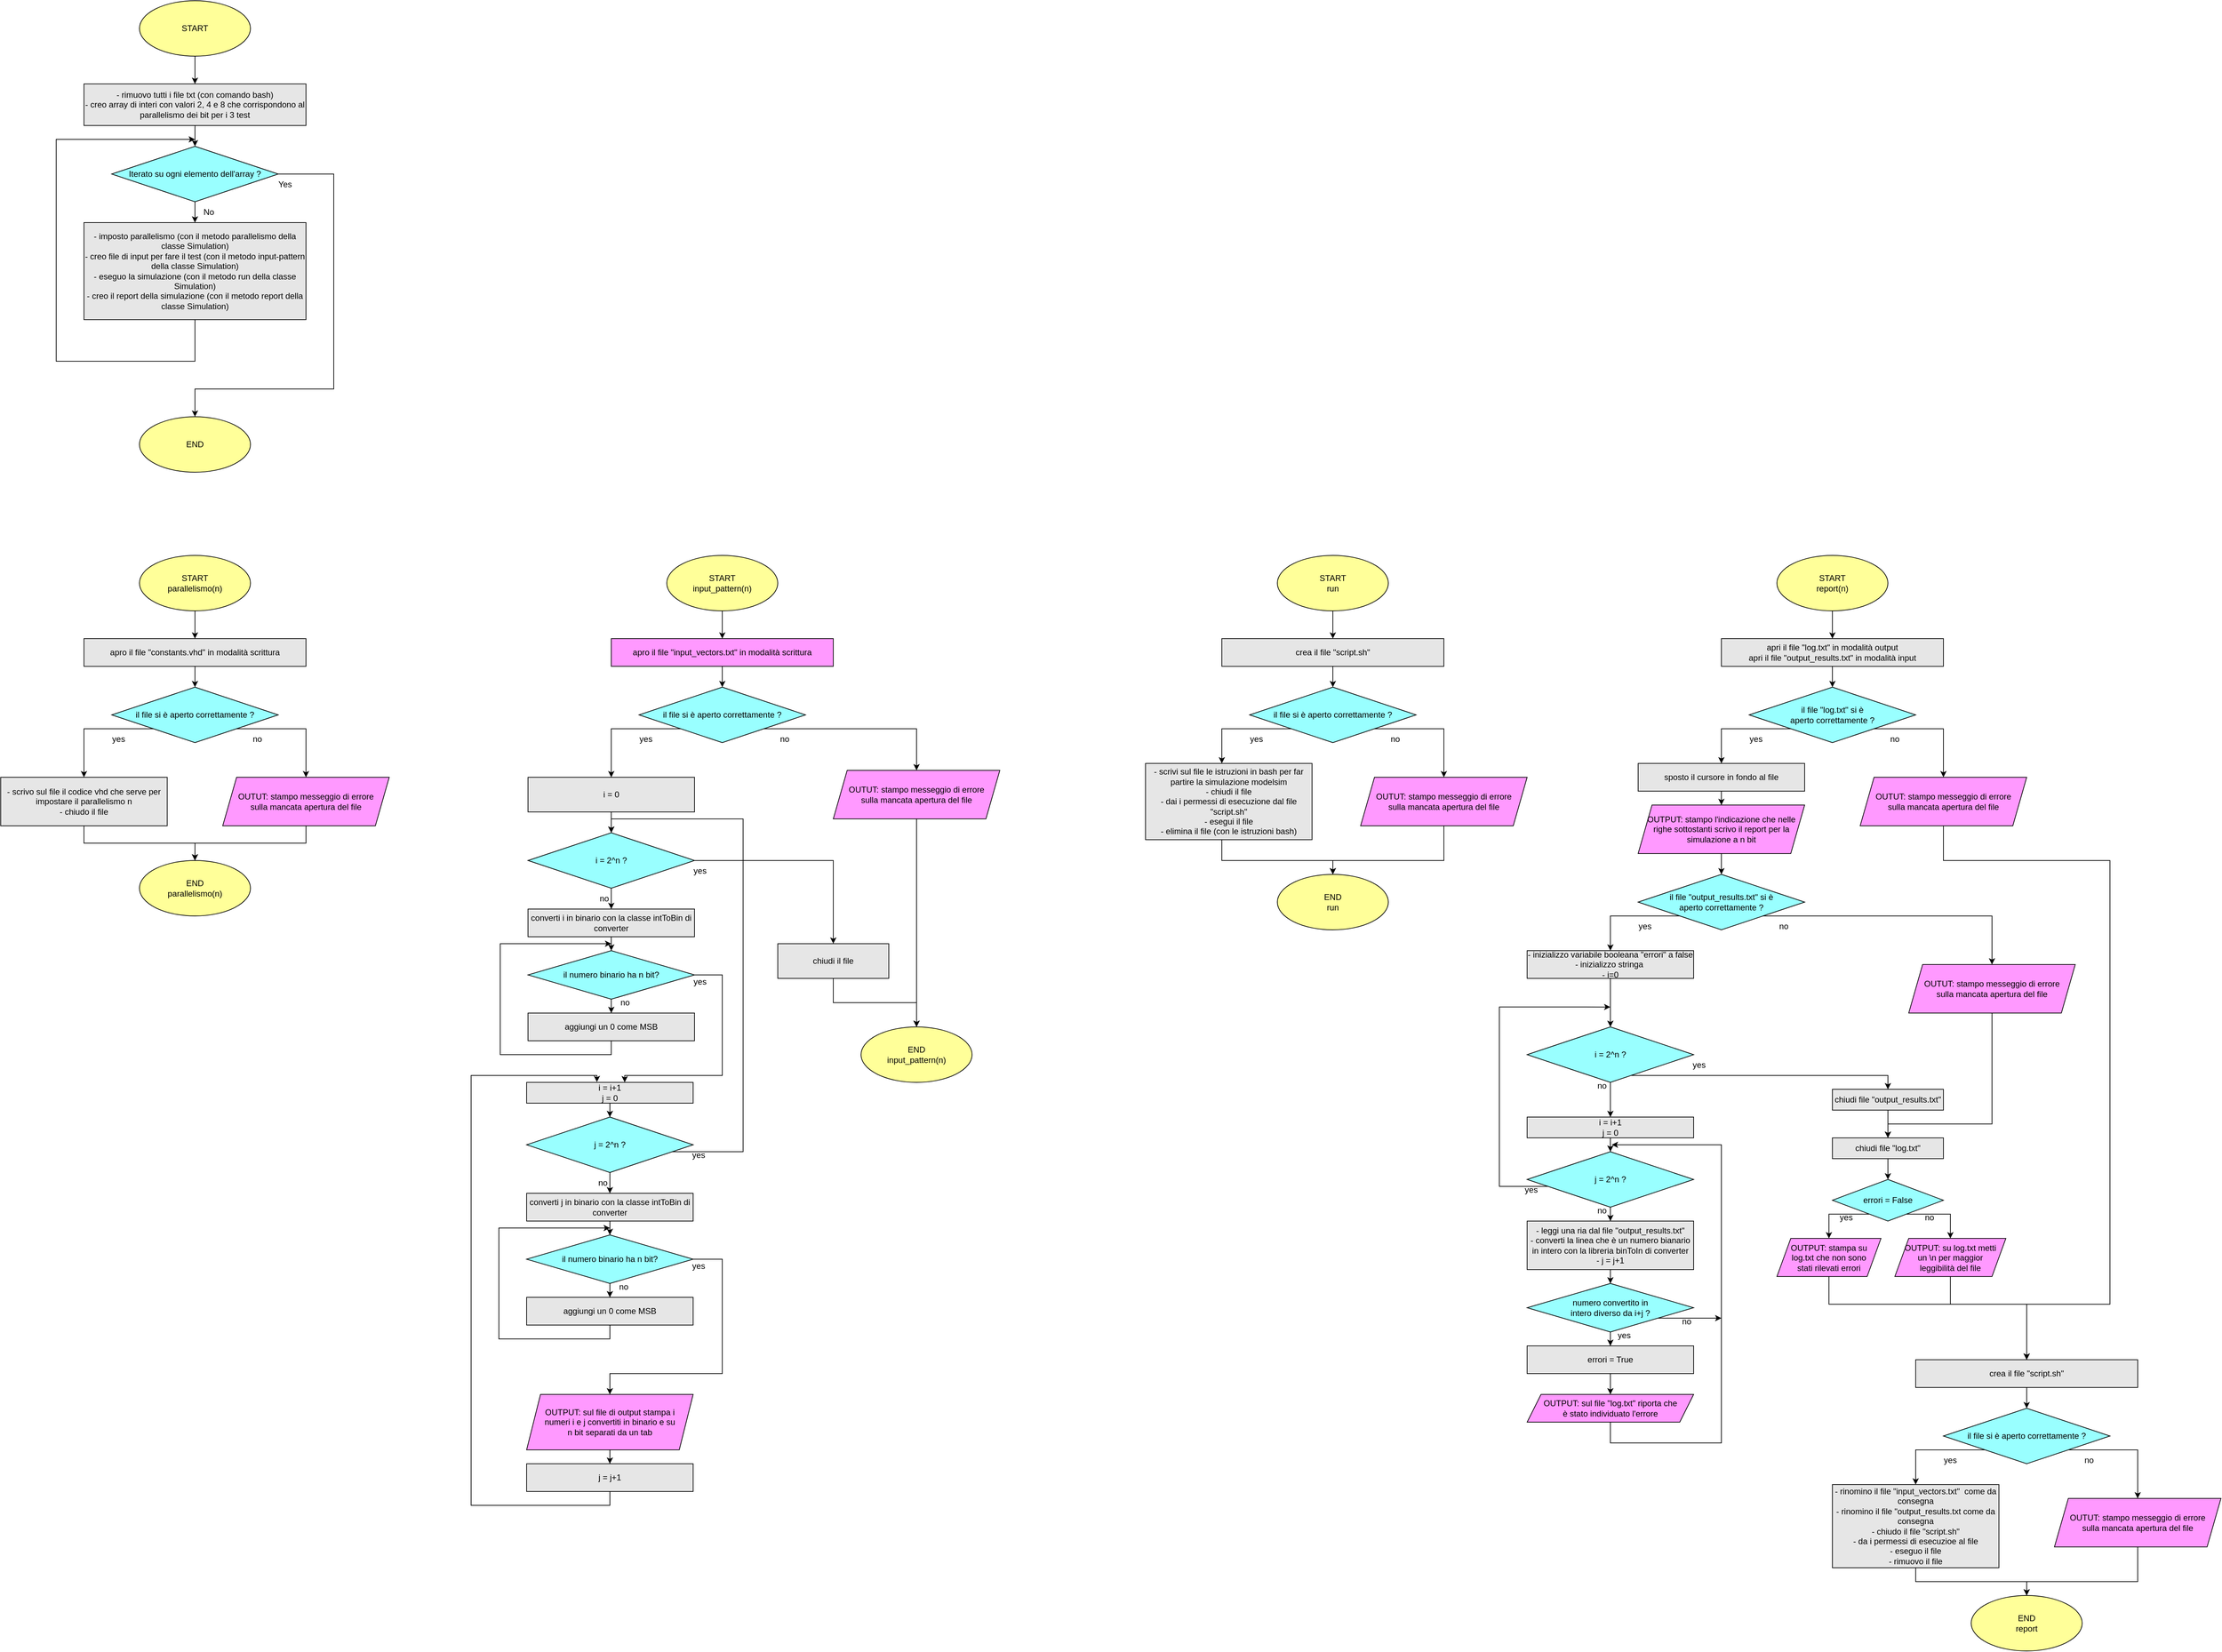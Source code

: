 <mxfile version="22.1.18" type="github">
  <diagram name="Pagina-1" id="Q8ACI8hm2ebZjoKt0JKd">
    <mxGraphModel dx="5844" dy="2396" grid="1" gridSize="10" guides="1" tooltips="1" connect="1" arrows="1" fold="1" page="1" pageScale="1" pageWidth="2336" pageHeight="1654" math="0" shadow="0">
      <root>
        <mxCell id="0" />
        <mxCell id="1" parent="0" />
        <mxCell id="GRTyJ5_T9DL4YXwbDwwR-5" style="edgeStyle=orthogonalEdgeStyle;rounded=0;orthogonalLoop=1;jettySize=auto;html=1;entryX=0.5;entryY=0;entryDx=0;entryDy=0;" edge="1" parent="1" source="GRTyJ5_T9DL4YXwbDwwR-1" target="GRTyJ5_T9DL4YXwbDwwR-2">
          <mxGeometry relative="1" as="geometry" />
        </mxCell>
        <mxCell id="GRTyJ5_T9DL4YXwbDwwR-1" value="START" style="ellipse;whiteSpace=wrap;html=1;fillColor=#FFFF99;" vertex="1" parent="1">
          <mxGeometry x="360" y="40" width="160" height="80" as="geometry" />
        </mxCell>
        <mxCell id="GRTyJ5_T9DL4YXwbDwwR-4" style="edgeStyle=orthogonalEdgeStyle;rounded=0;orthogonalLoop=1;jettySize=auto;html=1;entryX=0.5;entryY=0;entryDx=0;entryDy=0;" edge="1" parent="1" source="GRTyJ5_T9DL4YXwbDwwR-2" target="GRTyJ5_T9DL4YXwbDwwR-3">
          <mxGeometry relative="1" as="geometry" />
        </mxCell>
        <mxCell id="GRTyJ5_T9DL4YXwbDwwR-2" value="- rimuovo tutti i file txt (con comando bash)&lt;br&gt;- creo array di interi con valori 2, 4 e 8 che corrispondono al parallelismo dei bit per i 3 test" style="rounded=0;whiteSpace=wrap;html=1;fillColor=#E6E6E6;" vertex="1" parent="1">
          <mxGeometry x="280" y="160" width="320" height="60" as="geometry" />
        </mxCell>
        <mxCell id="GRTyJ5_T9DL4YXwbDwwR-8" style="edgeStyle=orthogonalEdgeStyle;rounded=0;orthogonalLoop=1;jettySize=auto;html=1;entryX=0.5;entryY=0;entryDx=0;entryDy=0;" edge="1" parent="1" source="GRTyJ5_T9DL4YXwbDwwR-3" target="GRTyJ5_T9DL4YXwbDwwR-6">
          <mxGeometry relative="1" as="geometry" />
        </mxCell>
        <mxCell id="GRTyJ5_T9DL4YXwbDwwR-10" style="edgeStyle=orthogonalEdgeStyle;rounded=0;orthogonalLoop=1;jettySize=auto;html=1;" edge="1" parent="1" source="GRTyJ5_T9DL4YXwbDwwR-3" target="GRTyJ5_T9DL4YXwbDwwR-9">
          <mxGeometry relative="1" as="geometry">
            <Array as="points">
              <mxPoint x="640" y="290" />
              <mxPoint x="640" y="600" />
              <mxPoint x="440" y="600" />
            </Array>
          </mxGeometry>
        </mxCell>
        <mxCell id="GRTyJ5_T9DL4YXwbDwwR-3" value="Iterato su ogni elemento dell&#39;array ?" style="rhombus;whiteSpace=wrap;html=1;fillColor=#99FFFF;" vertex="1" parent="1">
          <mxGeometry x="320" y="250" width="240" height="80" as="geometry" />
        </mxCell>
        <mxCell id="GRTyJ5_T9DL4YXwbDwwR-7" style="edgeStyle=orthogonalEdgeStyle;rounded=0;orthogonalLoop=1;jettySize=auto;html=1;" edge="1" parent="1" source="GRTyJ5_T9DL4YXwbDwwR-6">
          <mxGeometry relative="1" as="geometry">
            <mxPoint x="440" y="240" as="targetPoint" />
            <Array as="points">
              <mxPoint x="440" y="560" />
              <mxPoint x="240" y="560" />
              <mxPoint x="240" y="240" />
            </Array>
          </mxGeometry>
        </mxCell>
        <mxCell id="GRTyJ5_T9DL4YXwbDwwR-6" value="- imposto parallelismo (con il metodo parallelismo della classe Simulation)&lt;br&gt;- creo file di input per fare il test (con il metodo input-pattern della classe Simulation)&lt;br&gt;- eseguo la simulazione (con il metodo run della classe Simulation)&lt;br&gt;- creo il report della simulazione (con il metodo report della classe Simulation)" style="rounded=0;whiteSpace=wrap;html=1;fillColor=#E6E6E6;" vertex="1" parent="1">
          <mxGeometry x="280" y="360" width="320" height="140" as="geometry" />
        </mxCell>
        <mxCell id="GRTyJ5_T9DL4YXwbDwwR-9" value="END" style="ellipse;whiteSpace=wrap;html=1;fillColor=#FFFF99;" vertex="1" parent="1">
          <mxGeometry x="360" y="640" width="160" height="80" as="geometry" />
        </mxCell>
        <mxCell id="GRTyJ5_T9DL4YXwbDwwR-11" value="No" style="text;html=1;strokeColor=none;fillColor=none;align=center;verticalAlign=middle;whiteSpace=wrap;rounded=0;" vertex="1" parent="1">
          <mxGeometry x="430" y="330" width="60" height="30" as="geometry" />
        </mxCell>
        <mxCell id="GRTyJ5_T9DL4YXwbDwwR-13" value="Yes" style="text;html=1;strokeColor=none;fillColor=none;align=center;verticalAlign=middle;whiteSpace=wrap;rounded=0;" vertex="1" parent="1">
          <mxGeometry x="540" y="290" width="60" height="30" as="geometry" />
        </mxCell>
        <mxCell id="GRTyJ5_T9DL4YXwbDwwR-16" style="edgeStyle=orthogonalEdgeStyle;rounded=0;orthogonalLoop=1;jettySize=auto;html=1;entryX=0.5;entryY=0;entryDx=0;entryDy=0;" edge="1" parent="1" source="GRTyJ5_T9DL4YXwbDwwR-14" target="GRTyJ5_T9DL4YXwbDwwR-15">
          <mxGeometry relative="1" as="geometry" />
        </mxCell>
        <mxCell id="GRTyJ5_T9DL4YXwbDwwR-14" value="START&lt;br&gt;parallelismo(n)" style="ellipse;whiteSpace=wrap;html=1;fillColor=#FFFF99;" vertex="1" parent="1">
          <mxGeometry x="360" y="840" width="160" height="80" as="geometry" />
        </mxCell>
        <mxCell id="GRTyJ5_T9DL4YXwbDwwR-18" style="edgeStyle=orthogonalEdgeStyle;rounded=0;orthogonalLoop=1;jettySize=auto;html=1;entryX=0.5;entryY=0;entryDx=0;entryDy=0;" edge="1" parent="1" source="GRTyJ5_T9DL4YXwbDwwR-15" target="GRTyJ5_T9DL4YXwbDwwR-17">
          <mxGeometry relative="1" as="geometry" />
        </mxCell>
        <mxCell id="GRTyJ5_T9DL4YXwbDwwR-15" value="apro il file &quot;constants.vhd&quot; in modalità scrittura" style="rounded=0;whiteSpace=wrap;html=1;fillColor=#E6E6E6;" vertex="1" parent="1">
          <mxGeometry x="280" y="960" width="320" height="40" as="geometry" />
        </mxCell>
        <mxCell id="GRTyJ5_T9DL4YXwbDwwR-22" style="edgeStyle=orthogonalEdgeStyle;rounded=0;orthogonalLoop=1;jettySize=auto;html=1;" edge="1" parent="1" source="GRTyJ5_T9DL4YXwbDwwR-17" target="GRTyJ5_T9DL4YXwbDwwR-19">
          <mxGeometry relative="1" as="geometry">
            <Array as="points">
              <mxPoint x="280" y="1090" />
            </Array>
          </mxGeometry>
        </mxCell>
        <mxCell id="GRTyJ5_T9DL4YXwbDwwR-23" style="edgeStyle=orthogonalEdgeStyle;rounded=0;orthogonalLoop=1;jettySize=auto;html=1;entryX=0.5;entryY=0;entryDx=0;entryDy=0;" edge="1" parent="1" source="GRTyJ5_T9DL4YXwbDwwR-17" target="GRTyJ5_T9DL4YXwbDwwR-20">
          <mxGeometry relative="1" as="geometry">
            <Array as="points">
              <mxPoint x="600" y="1090" />
            </Array>
          </mxGeometry>
        </mxCell>
        <mxCell id="GRTyJ5_T9DL4YXwbDwwR-17" value="il file si è aperto correttamente ?" style="rhombus;whiteSpace=wrap;html=1;fillColor=#99FFFF;" vertex="1" parent="1">
          <mxGeometry x="320" y="1030" width="240" height="80" as="geometry" />
        </mxCell>
        <mxCell id="GRTyJ5_T9DL4YXwbDwwR-19" value="- scrivo sul file il codice vhd che serve per impostare il parallelismo n&lt;br&gt;- chiudo il file" style="rounded=0;whiteSpace=wrap;html=1;fillColor=#E6E6E6;" vertex="1" parent="1">
          <mxGeometry x="160" y="1160" width="240" height="70" as="geometry" />
        </mxCell>
        <mxCell id="GRTyJ5_T9DL4YXwbDwwR-25" style="edgeStyle=orthogonalEdgeStyle;rounded=0;orthogonalLoop=1;jettySize=auto;html=1;entryX=0.5;entryY=0;entryDx=0;entryDy=0;" edge="1" parent="1" source="GRTyJ5_T9DL4YXwbDwwR-20" target="GRTyJ5_T9DL4YXwbDwwR-21">
          <mxGeometry relative="1" as="geometry" />
        </mxCell>
        <mxCell id="GRTyJ5_T9DL4YXwbDwwR-20" value="OUTUT: stampo messeggio di errore &lt;br&gt;sulla mancata apertura del file" style="shape=parallelogram;perimeter=parallelogramPerimeter;whiteSpace=wrap;html=1;fixedSize=1;fillColor=#FF99FF;" vertex="1" parent="1">
          <mxGeometry x="480" y="1160" width="240" height="70" as="geometry" />
        </mxCell>
        <mxCell id="GRTyJ5_T9DL4YXwbDwwR-21" value="END&lt;br&gt;parallelismo(n)" style="ellipse;whiteSpace=wrap;html=1;fillColor=#FFFF99;" vertex="1" parent="1">
          <mxGeometry x="360" y="1280" width="160" height="80" as="geometry" />
        </mxCell>
        <mxCell id="GRTyJ5_T9DL4YXwbDwwR-24" style="edgeStyle=orthogonalEdgeStyle;rounded=0;orthogonalLoop=1;jettySize=auto;html=1;entryX=0.5;entryY=0;entryDx=0;entryDy=0;" edge="1" parent="1" source="GRTyJ5_T9DL4YXwbDwwR-19" target="GRTyJ5_T9DL4YXwbDwwR-21">
          <mxGeometry relative="1" as="geometry" />
        </mxCell>
        <mxCell id="GRTyJ5_T9DL4YXwbDwwR-26" value="yes" style="text;html=1;strokeColor=none;fillColor=none;align=center;verticalAlign=middle;whiteSpace=wrap;rounded=0;" vertex="1" parent="1">
          <mxGeometry x="300" y="1090" width="60" height="30" as="geometry" />
        </mxCell>
        <mxCell id="GRTyJ5_T9DL4YXwbDwwR-28" value="no" style="text;html=1;strokeColor=none;fillColor=none;align=center;verticalAlign=middle;whiteSpace=wrap;rounded=0;" vertex="1" parent="1">
          <mxGeometry x="500" y="1090" width="60" height="30" as="geometry" />
        </mxCell>
        <mxCell id="GRTyJ5_T9DL4YXwbDwwR-42" style="edgeStyle=orthogonalEdgeStyle;rounded=0;orthogonalLoop=1;jettySize=auto;html=1;entryX=0.5;entryY=0;entryDx=0;entryDy=0;" edge="1" parent="1" source="GRTyJ5_T9DL4YXwbDwwR-29" target="GRTyJ5_T9DL4YXwbDwwR-31">
          <mxGeometry relative="1" as="geometry" />
        </mxCell>
        <mxCell id="GRTyJ5_T9DL4YXwbDwwR-29" value="START&lt;br&gt;input_pattern(n)" style="ellipse;whiteSpace=wrap;html=1;fillColor=#FFFF99;" vertex="1" parent="1">
          <mxGeometry x="1120" y="840" width="160" height="80" as="geometry" />
        </mxCell>
        <mxCell id="GRTyJ5_T9DL4YXwbDwwR-30" style="edgeStyle=orthogonalEdgeStyle;rounded=0;orthogonalLoop=1;jettySize=auto;html=1;entryX=0.5;entryY=0;entryDx=0;entryDy=0;" edge="1" parent="1" source="GRTyJ5_T9DL4YXwbDwwR-31" target="GRTyJ5_T9DL4YXwbDwwR-34">
          <mxGeometry relative="1" as="geometry" />
        </mxCell>
        <mxCell id="GRTyJ5_T9DL4YXwbDwwR-31" value="apro il file &quot;input_vectors.txt&quot; in modalità scrittura" style="rounded=0;whiteSpace=wrap;html=1;fillColor=#FF99FF;" vertex="1" parent="1">
          <mxGeometry x="1040" y="960" width="320" height="40" as="geometry" />
        </mxCell>
        <mxCell id="GRTyJ5_T9DL4YXwbDwwR-32" style="edgeStyle=orthogonalEdgeStyle;rounded=0;orthogonalLoop=1;jettySize=auto;html=1;" edge="1" parent="1" source="GRTyJ5_T9DL4YXwbDwwR-34" target="GRTyJ5_T9DL4YXwbDwwR-35">
          <mxGeometry relative="1" as="geometry">
            <Array as="points">
              <mxPoint x="1040" y="1090" />
            </Array>
          </mxGeometry>
        </mxCell>
        <mxCell id="GRTyJ5_T9DL4YXwbDwwR-33" style="edgeStyle=orthogonalEdgeStyle;rounded=0;orthogonalLoop=1;jettySize=auto;html=1;entryX=0.5;entryY=0;entryDx=0;entryDy=0;" edge="1" parent="1" source="GRTyJ5_T9DL4YXwbDwwR-34" target="GRTyJ5_T9DL4YXwbDwwR-37">
          <mxGeometry relative="1" as="geometry">
            <Array as="points">
              <mxPoint x="1480" y="1090" />
            </Array>
          </mxGeometry>
        </mxCell>
        <mxCell id="GRTyJ5_T9DL4YXwbDwwR-34" value="il file si è aperto correttamente ?" style="rhombus;whiteSpace=wrap;html=1;fillColor=#99FFFF;" vertex="1" parent="1">
          <mxGeometry x="1080" y="1030" width="240" height="80" as="geometry" />
        </mxCell>
        <mxCell id="GRTyJ5_T9DL4YXwbDwwR-44" style="edgeStyle=orthogonalEdgeStyle;rounded=0;orthogonalLoop=1;jettySize=auto;html=1;entryX=0.5;entryY=0;entryDx=0;entryDy=0;" edge="1" parent="1" source="GRTyJ5_T9DL4YXwbDwwR-35" target="GRTyJ5_T9DL4YXwbDwwR-43">
          <mxGeometry relative="1" as="geometry" />
        </mxCell>
        <mxCell id="GRTyJ5_T9DL4YXwbDwwR-35" value="i = 0" style="rounded=0;whiteSpace=wrap;html=1;fillColor=#E6E6E6;" vertex="1" parent="1">
          <mxGeometry x="920" y="1160" width="240" height="50" as="geometry" />
        </mxCell>
        <mxCell id="GRTyJ5_T9DL4YXwbDwwR-84" style="edgeStyle=orthogonalEdgeStyle;rounded=0;orthogonalLoop=1;jettySize=auto;html=1;entryX=0.5;entryY=0;entryDx=0;entryDy=0;" edge="1" parent="1" source="GRTyJ5_T9DL4YXwbDwwR-37" target="GRTyJ5_T9DL4YXwbDwwR-38">
          <mxGeometry relative="1" as="geometry">
            <Array as="points">
              <mxPoint x="1480" y="1375" />
            </Array>
          </mxGeometry>
        </mxCell>
        <mxCell id="GRTyJ5_T9DL4YXwbDwwR-37" value="OUTUT: stampo messeggio di errore &lt;br&gt;sulla mancata apertura del file" style="shape=parallelogram;perimeter=parallelogramPerimeter;whiteSpace=wrap;html=1;fixedSize=1;fillColor=#FF99FF;" vertex="1" parent="1">
          <mxGeometry x="1360" y="1150" width="240" height="70" as="geometry" />
        </mxCell>
        <mxCell id="GRTyJ5_T9DL4YXwbDwwR-38" value="END&lt;br&gt;input_pattern(n)" style="ellipse;whiteSpace=wrap;html=1;fillColor=#FFFF99;" vertex="1" parent="1">
          <mxGeometry x="1400" y="1520" width="160" height="80" as="geometry" />
        </mxCell>
        <mxCell id="GRTyJ5_T9DL4YXwbDwwR-40" value="yes" style="text;html=1;strokeColor=none;fillColor=none;align=center;verticalAlign=middle;whiteSpace=wrap;rounded=0;" vertex="1" parent="1">
          <mxGeometry x="1060" y="1090" width="60" height="30" as="geometry" />
        </mxCell>
        <mxCell id="GRTyJ5_T9DL4YXwbDwwR-41" value="no" style="text;html=1;strokeColor=none;fillColor=none;align=center;verticalAlign=middle;whiteSpace=wrap;rounded=0;" vertex="1" parent="1">
          <mxGeometry x="1260" y="1090" width="60" height="30" as="geometry" />
        </mxCell>
        <mxCell id="GRTyJ5_T9DL4YXwbDwwR-46" style="edgeStyle=orthogonalEdgeStyle;rounded=0;orthogonalLoop=1;jettySize=auto;html=1;entryX=0.5;entryY=0;entryDx=0;entryDy=0;" edge="1" parent="1" source="GRTyJ5_T9DL4YXwbDwwR-43" target="GRTyJ5_T9DL4YXwbDwwR-45">
          <mxGeometry relative="1" as="geometry" />
        </mxCell>
        <mxCell id="GRTyJ5_T9DL4YXwbDwwR-81" style="edgeStyle=orthogonalEdgeStyle;rounded=0;orthogonalLoop=1;jettySize=auto;html=1;" edge="1" parent="1" source="GRTyJ5_T9DL4YXwbDwwR-43" target="GRTyJ5_T9DL4YXwbDwwR-80">
          <mxGeometry relative="1" as="geometry" />
        </mxCell>
        <mxCell id="GRTyJ5_T9DL4YXwbDwwR-43" value="i = 2^n ?" style="rhombus;whiteSpace=wrap;html=1;fillColor=#99FFFF;" vertex="1" parent="1">
          <mxGeometry x="920" y="1240" width="240" height="80" as="geometry" />
        </mxCell>
        <mxCell id="GRTyJ5_T9DL4YXwbDwwR-50" style="edgeStyle=orthogonalEdgeStyle;rounded=0;orthogonalLoop=1;jettySize=auto;html=1;entryX=0.5;entryY=0;entryDx=0;entryDy=0;" edge="1" parent="1" source="GRTyJ5_T9DL4YXwbDwwR-45" target="GRTyJ5_T9DL4YXwbDwwR-48">
          <mxGeometry relative="1" as="geometry" />
        </mxCell>
        <mxCell id="GRTyJ5_T9DL4YXwbDwwR-45" value="converti i in binario con la classe intToBin di converter&lt;br&gt;" style="rounded=0;whiteSpace=wrap;html=1;fillColor=#E6E6E6;" vertex="1" parent="1">
          <mxGeometry x="920" y="1350" width="240" height="40" as="geometry" />
        </mxCell>
        <mxCell id="GRTyJ5_T9DL4YXwbDwwR-47" value="no" style="text;html=1;strokeColor=none;fillColor=none;align=center;verticalAlign=middle;whiteSpace=wrap;rounded=0;" vertex="1" parent="1">
          <mxGeometry x="1000" y="1320" width="60" height="30" as="geometry" />
        </mxCell>
        <mxCell id="GRTyJ5_T9DL4YXwbDwwR-51" style="edgeStyle=orthogonalEdgeStyle;rounded=0;orthogonalLoop=1;jettySize=auto;html=1;entryX=0.5;entryY=0;entryDx=0;entryDy=0;" edge="1" parent="1" source="GRTyJ5_T9DL4YXwbDwwR-48" target="GRTyJ5_T9DL4YXwbDwwR-49">
          <mxGeometry relative="1" as="geometry" />
        </mxCell>
        <mxCell id="GRTyJ5_T9DL4YXwbDwwR-64" style="edgeStyle=orthogonalEdgeStyle;rounded=0;orthogonalLoop=1;jettySize=auto;html=1;entryX=0.589;entryY=-0.005;entryDx=0;entryDy=0;entryPerimeter=0;" edge="1" parent="1" source="GRTyJ5_T9DL4YXwbDwwR-48" target="GRTyJ5_T9DL4YXwbDwwR-73">
          <mxGeometry relative="1" as="geometry">
            <mxPoint x="1050" y="1580" as="targetPoint" />
            <Array as="points">
              <mxPoint x="1200" y="1445" />
              <mxPoint x="1200" y="1590" />
              <mxPoint x="1059" y="1590" />
            </Array>
          </mxGeometry>
        </mxCell>
        <mxCell id="GRTyJ5_T9DL4YXwbDwwR-48" value="il numero binario ha n bit?" style="rhombus;whiteSpace=wrap;html=1;fillColor=#99FFFF;" vertex="1" parent="1">
          <mxGeometry x="920" y="1410" width="240" height="70" as="geometry" />
        </mxCell>
        <mxCell id="GRTyJ5_T9DL4YXwbDwwR-52" style="edgeStyle=orthogonalEdgeStyle;rounded=0;orthogonalLoop=1;jettySize=auto;html=1;" edge="1" parent="1" source="GRTyJ5_T9DL4YXwbDwwR-49">
          <mxGeometry relative="1" as="geometry">
            <mxPoint x="1040" y="1400" as="targetPoint" />
            <Array as="points">
              <mxPoint x="1040" y="1560" />
              <mxPoint x="880" y="1560" />
              <mxPoint x="880" y="1400" />
            </Array>
          </mxGeometry>
        </mxCell>
        <mxCell id="GRTyJ5_T9DL4YXwbDwwR-49" value="aggiungi un 0 come MSB" style="rounded=0;whiteSpace=wrap;html=1;fillColor=#E6E6E6;" vertex="1" parent="1">
          <mxGeometry x="920" y="1500" width="240" height="40" as="geometry" />
        </mxCell>
        <mxCell id="GRTyJ5_T9DL4YXwbDwwR-53" value="no" style="text;html=1;strokeColor=none;fillColor=none;align=center;verticalAlign=middle;whiteSpace=wrap;rounded=0;" vertex="1" parent="1">
          <mxGeometry x="1030" y="1470" width="60" height="30" as="geometry" />
        </mxCell>
        <mxCell id="GRTyJ5_T9DL4YXwbDwwR-54" style="edgeStyle=orthogonalEdgeStyle;rounded=0;orthogonalLoop=1;jettySize=auto;html=1;entryX=0.5;entryY=0;entryDx=0;entryDy=0;" edge="1" parent="1" source="GRTyJ5_T9DL4YXwbDwwR-55" target="GRTyJ5_T9DL4YXwbDwwR-57">
          <mxGeometry relative="1" as="geometry" />
        </mxCell>
        <mxCell id="GRTyJ5_T9DL4YXwbDwwR-76" style="edgeStyle=orthogonalEdgeStyle;rounded=0;orthogonalLoop=1;jettySize=auto;html=1;entryX=0.5;entryY=0;entryDx=0;entryDy=0;" edge="1" parent="1" source="GRTyJ5_T9DL4YXwbDwwR-55" target="GRTyJ5_T9DL4YXwbDwwR-43">
          <mxGeometry relative="1" as="geometry">
            <Array as="points">
              <mxPoint x="1230" y="1700" />
              <mxPoint x="1230" y="1220" />
              <mxPoint x="1040" y="1220" />
            </Array>
          </mxGeometry>
        </mxCell>
        <mxCell id="GRTyJ5_T9DL4YXwbDwwR-55" value="j = 2^n ?" style="rhombus;whiteSpace=wrap;html=1;fillColor=#99FFFF;" vertex="1" parent="1">
          <mxGeometry x="918" y="1650" width="240" height="80" as="geometry" />
        </mxCell>
        <mxCell id="GRTyJ5_T9DL4YXwbDwwR-56" style="edgeStyle=orthogonalEdgeStyle;rounded=0;orthogonalLoop=1;jettySize=auto;html=1;entryX=0.5;entryY=0;entryDx=0;entryDy=0;" edge="1" parent="1" source="GRTyJ5_T9DL4YXwbDwwR-57" target="GRTyJ5_T9DL4YXwbDwwR-60">
          <mxGeometry relative="1" as="geometry" />
        </mxCell>
        <mxCell id="GRTyJ5_T9DL4YXwbDwwR-57" value="converti j in binario con la classe intToBin di converter" style="rounded=0;whiteSpace=wrap;html=1;fillColor=#E6E6E6;" vertex="1" parent="1">
          <mxGeometry x="918" y="1760" width="240" height="40" as="geometry" />
        </mxCell>
        <mxCell id="GRTyJ5_T9DL4YXwbDwwR-58" value="no" style="text;html=1;strokeColor=none;fillColor=none;align=center;verticalAlign=middle;whiteSpace=wrap;rounded=0;" vertex="1" parent="1">
          <mxGeometry x="998" y="1730" width="60" height="30" as="geometry" />
        </mxCell>
        <mxCell id="GRTyJ5_T9DL4YXwbDwwR-59" style="edgeStyle=orthogonalEdgeStyle;rounded=0;orthogonalLoop=1;jettySize=auto;html=1;entryX=0.5;entryY=0;entryDx=0;entryDy=0;" edge="1" parent="1" source="GRTyJ5_T9DL4YXwbDwwR-60" target="GRTyJ5_T9DL4YXwbDwwR-62">
          <mxGeometry relative="1" as="geometry" />
        </mxCell>
        <mxCell id="GRTyJ5_T9DL4YXwbDwwR-74" style="edgeStyle=orthogonalEdgeStyle;rounded=0;orthogonalLoop=1;jettySize=auto;html=1;" edge="1" parent="1" source="GRTyJ5_T9DL4YXwbDwwR-60" target="GRTyJ5_T9DL4YXwbDwwR-67">
          <mxGeometry relative="1" as="geometry">
            <Array as="points">
              <mxPoint x="1200" y="1855" />
              <mxPoint x="1200" y="2020" />
              <mxPoint x="1038" y="2020" />
            </Array>
          </mxGeometry>
        </mxCell>
        <mxCell id="GRTyJ5_T9DL4YXwbDwwR-60" value="il numero binario ha n bit?" style="rhombus;whiteSpace=wrap;html=1;fillColor=#99FFFF;" vertex="1" parent="1">
          <mxGeometry x="918" y="1820" width="240" height="70" as="geometry" />
        </mxCell>
        <mxCell id="GRTyJ5_T9DL4YXwbDwwR-61" style="edgeStyle=orthogonalEdgeStyle;rounded=0;orthogonalLoop=1;jettySize=auto;html=1;" edge="1" parent="1" source="GRTyJ5_T9DL4YXwbDwwR-62">
          <mxGeometry relative="1" as="geometry">
            <mxPoint x="1038" y="1810" as="targetPoint" />
            <Array as="points">
              <mxPoint x="1038" y="1970" />
              <mxPoint x="878" y="1970" />
              <mxPoint x="878" y="1810" />
            </Array>
          </mxGeometry>
        </mxCell>
        <mxCell id="GRTyJ5_T9DL4YXwbDwwR-62" value="aggiungi un 0 come MSB" style="rounded=0;whiteSpace=wrap;html=1;fillColor=#E6E6E6;" vertex="1" parent="1">
          <mxGeometry x="918" y="1910" width="240" height="40" as="geometry" />
        </mxCell>
        <mxCell id="GRTyJ5_T9DL4YXwbDwwR-63" value="no" style="text;html=1;strokeColor=none;fillColor=none;align=center;verticalAlign=middle;whiteSpace=wrap;rounded=0;" vertex="1" parent="1">
          <mxGeometry x="1028" y="1880" width="60" height="30" as="geometry" />
        </mxCell>
        <mxCell id="GRTyJ5_T9DL4YXwbDwwR-65" value="yes" style="text;html=1;strokeColor=none;fillColor=none;align=center;verticalAlign=middle;whiteSpace=wrap;rounded=0;" vertex="1" parent="1">
          <mxGeometry x="1138" y="1440" width="60" height="30" as="geometry" />
        </mxCell>
        <mxCell id="GRTyJ5_T9DL4YXwbDwwR-71" style="edgeStyle=orthogonalEdgeStyle;rounded=0;orthogonalLoop=1;jettySize=auto;html=1;entryX=0.5;entryY=0;entryDx=0;entryDy=0;" edge="1" parent="1" source="GRTyJ5_T9DL4YXwbDwwR-67" target="GRTyJ5_T9DL4YXwbDwwR-70">
          <mxGeometry relative="1" as="geometry" />
        </mxCell>
        <mxCell id="GRTyJ5_T9DL4YXwbDwwR-67" value="OUTPUT: sul file di output stampa i &lt;br&gt;numeri i e j convertiti in binario e su &lt;br&gt;n bit separati da un tab" style="shape=parallelogram;perimeter=parallelogramPerimeter;whiteSpace=wrap;html=1;fixedSize=1;fillColor=#FF99FF;" vertex="1" parent="1">
          <mxGeometry x="918" y="2050" width="240" height="80" as="geometry" />
        </mxCell>
        <mxCell id="GRTyJ5_T9DL4YXwbDwwR-69" value="yes" style="text;html=1;strokeColor=none;fillColor=none;align=center;verticalAlign=middle;whiteSpace=wrap;rounded=0;" vertex="1" parent="1">
          <mxGeometry x="1136" y="1690" width="60" height="30" as="geometry" />
        </mxCell>
        <mxCell id="GRTyJ5_T9DL4YXwbDwwR-72" style="edgeStyle=orthogonalEdgeStyle;rounded=0;orthogonalLoop=1;jettySize=auto;html=1;entryX=0.422;entryY=-0.015;entryDx=0;entryDy=0;entryPerimeter=0;" edge="1" parent="1" source="GRTyJ5_T9DL4YXwbDwwR-70" target="GRTyJ5_T9DL4YXwbDwwR-73">
          <mxGeometry relative="1" as="geometry">
            <mxPoint x="1040" y="1590" as="targetPoint" />
            <Array as="points">
              <mxPoint x="1038" y="2210" />
              <mxPoint x="838" y="2210" />
              <mxPoint x="838" y="1590" />
              <mxPoint x="1019" y="1590" />
            </Array>
          </mxGeometry>
        </mxCell>
        <mxCell id="GRTyJ5_T9DL4YXwbDwwR-70" value="j = j+1" style="rounded=0;whiteSpace=wrap;html=1;fillColor=#E6E6E6;" vertex="1" parent="1">
          <mxGeometry x="918" y="2150" width="240" height="40" as="geometry" />
        </mxCell>
        <mxCell id="GRTyJ5_T9DL4YXwbDwwR-79" style="edgeStyle=orthogonalEdgeStyle;rounded=0;orthogonalLoop=1;jettySize=auto;html=1;entryX=0.5;entryY=0;entryDx=0;entryDy=0;" edge="1" parent="1" source="GRTyJ5_T9DL4YXwbDwwR-73" target="GRTyJ5_T9DL4YXwbDwwR-55">
          <mxGeometry relative="1" as="geometry" />
        </mxCell>
        <mxCell id="GRTyJ5_T9DL4YXwbDwwR-73" value="i = i+1&lt;br&gt;j = 0" style="rounded=0;whiteSpace=wrap;html=1;fillColor=#E6E6E6;" vertex="1" parent="1">
          <mxGeometry x="918" y="1600" width="240" height="30" as="geometry" />
        </mxCell>
        <mxCell id="GRTyJ5_T9DL4YXwbDwwR-75" value="yes" style="text;html=1;strokeColor=none;fillColor=none;align=center;verticalAlign=middle;whiteSpace=wrap;rounded=0;" vertex="1" parent="1">
          <mxGeometry x="1136" y="1850" width="60" height="30" as="geometry" />
        </mxCell>
        <mxCell id="GRTyJ5_T9DL4YXwbDwwR-83" style="edgeStyle=orthogonalEdgeStyle;rounded=0;orthogonalLoop=1;jettySize=auto;html=1;" edge="1" parent="1" source="GRTyJ5_T9DL4YXwbDwwR-80" target="GRTyJ5_T9DL4YXwbDwwR-38">
          <mxGeometry relative="1" as="geometry" />
        </mxCell>
        <mxCell id="GRTyJ5_T9DL4YXwbDwwR-80" value="chiudi il file" style="rounded=0;whiteSpace=wrap;html=1;fillColor=#E6E6E6;" vertex="1" parent="1">
          <mxGeometry x="1280" y="1400" width="160" height="50" as="geometry" />
        </mxCell>
        <mxCell id="GRTyJ5_T9DL4YXwbDwwR-82" value="yes" style="text;html=1;strokeColor=none;fillColor=none;align=center;verticalAlign=middle;whiteSpace=wrap;rounded=0;" vertex="1" parent="1">
          <mxGeometry x="1138" y="1280" width="60" height="30" as="geometry" />
        </mxCell>
        <mxCell id="GRTyJ5_T9DL4YXwbDwwR-85" style="edgeStyle=orthogonalEdgeStyle;rounded=0;orthogonalLoop=1;jettySize=auto;html=1;entryX=0.5;entryY=0;entryDx=0;entryDy=0;" edge="1" parent="1" source="GRTyJ5_T9DL4YXwbDwwR-86" target="GRTyJ5_T9DL4YXwbDwwR-88">
          <mxGeometry relative="1" as="geometry" />
        </mxCell>
        <mxCell id="GRTyJ5_T9DL4YXwbDwwR-86" value="START&lt;br&gt;run" style="ellipse;whiteSpace=wrap;html=1;fillColor=#FFFF99;" vertex="1" parent="1">
          <mxGeometry x="2000" y="840" width="160" height="80" as="geometry" />
        </mxCell>
        <mxCell id="GRTyJ5_T9DL4YXwbDwwR-87" style="edgeStyle=orthogonalEdgeStyle;rounded=0;orthogonalLoop=1;jettySize=auto;html=1;entryX=0.5;entryY=0;entryDx=0;entryDy=0;" edge="1" parent="1" source="GRTyJ5_T9DL4YXwbDwwR-88" target="GRTyJ5_T9DL4YXwbDwwR-91">
          <mxGeometry relative="1" as="geometry" />
        </mxCell>
        <mxCell id="GRTyJ5_T9DL4YXwbDwwR-88" value="crea il file &quot;script.sh&quot;" style="rounded=0;whiteSpace=wrap;html=1;fillColor=#E6E6E6;" vertex="1" parent="1">
          <mxGeometry x="1920" y="960" width="320" height="40" as="geometry" />
        </mxCell>
        <mxCell id="GRTyJ5_T9DL4YXwbDwwR-89" style="edgeStyle=orthogonalEdgeStyle;rounded=0;orthogonalLoop=1;jettySize=auto;html=1;" edge="1" parent="1" source="GRTyJ5_T9DL4YXwbDwwR-91" target="GRTyJ5_T9DL4YXwbDwwR-92">
          <mxGeometry relative="1" as="geometry">
            <Array as="points">
              <mxPoint x="1920" y="1090" />
            </Array>
          </mxGeometry>
        </mxCell>
        <mxCell id="GRTyJ5_T9DL4YXwbDwwR-90" style="edgeStyle=orthogonalEdgeStyle;rounded=0;orthogonalLoop=1;jettySize=auto;html=1;entryX=0.5;entryY=0;entryDx=0;entryDy=0;" edge="1" parent="1" source="GRTyJ5_T9DL4YXwbDwwR-91" target="GRTyJ5_T9DL4YXwbDwwR-94">
          <mxGeometry relative="1" as="geometry">
            <Array as="points">
              <mxPoint x="2240" y="1090" />
            </Array>
          </mxGeometry>
        </mxCell>
        <mxCell id="GRTyJ5_T9DL4YXwbDwwR-91" value="il file si è aperto correttamente ?" style="rhombus;whiteSpace=wrap;html=1;fillColor=#99FFFF;" vertex="1" parent="1">
          <mxGeometry x="1960" y="1030" width="240" height="80" as="geometry" />
        </mxCell>
        <mxCell id="GRTyJ5_T9DL4YXwbDwwR-92" value="- scrivi sul file le istruzioni in bash per far partire la simulazione modelsim&lt;br&gt;- chiudi il file&lt;br&gt;- dai i permessi di esecuzione dal file &quot;script.sh&quot;&lt;br&gt;- esegui il file&lt;br&gt;- elimina il file (con le istruzioni bash)" style="rounded=0;whiteSpace=wrap;html=1;fillColor=#E6E6E6;" vertex="1" parent="1">
          <mxGeometry x="1810" y="1140" width="240" height="110" as="geometry" />
        </mxCell>
        <mxCell id="GRTyJ5_T9DL4YXwbDwwR-93" style="edgeStyle=orthogonalEdgeStyle;rounded=0;orthogonalLoop=1;jettySize=auto;html=1;entryX=0.5;entryY=0;entryDx=0;entryDy=0;" edge="1" parent="1" source="GRTyJ5_T9DL4YXwbDwwR-94" target="GRTyJ5_T9DL4YXwbDwwR-95">
          <mxGeometry relative="1" as="geometry">
            <Array as="points">
              <mxPoint x="2240" y="1280" />
              <mxPoint x="2080" y="1280" />
            </Array>
          </mxGeometry>
        </mxCell>
        <mxCell id="GRTyJ5_T9DL4YXwbDwwR-94" value="OUTUT: stampo messeggio di errore &lt;br&gt;sulla mancata apertura del file" style="shape=parallelogram;perimeter=parallelogramPerimeter;whiteSpace=wrap;html=1;fixedSize=1;fillColor=#FF99FF;" vertex="1" parent="1">
          <mxGeometry x="2120" y="1160" width="240" height="70" as="geometry" />
        </mxCell>
        <mxCell id="GRTyJ5_T9DL4YXwbDwwR-95" value="END&lt;br&gt;run" style="ellipse;whiteSpace=wrap;html=1;fillColor=#FFFF99;" vertex="1" parent="1">
          <mxGeometry x="2000" y="1300" width="160" height="80" as="geometry" />
        </mxCell>
        <mxCell id="GRTyJ5_T9DL4YXwbDwwR-96" style="edgeStyle=orthogonalEdgeStyle;rounded=0;orthogonalLoop=1;jettySize=auto;html=1;entryX=0.5;entryY=0;entryDx=0;entryDy=0;" edge="1" parent="1" source="GRTyJ5_T9DL4YXwbDwwR-92" target="GRTyJ5_T9DL4YXwbDwwR-95">
          <mxGeometry relative="1" as="geometry">
            <Array as="points">
              <mxPoint x="1920" y="1280" />
              <mxPoint x="2080" y="1280" />
            </Array>
          </mxGeometry>
        </mxCell>
        <mxCell id="GRTyJ5_T9DL4YXwbDwwR-97" value="yes" style="text;html=1;strokeColor=none;fillColor=none;align=center;verticalAlign=middle;whiteSpace=wrap;rounded=0;" vertex="1" parent="1">
          <mxGeometry x="1940" y="1090" width="60" height="30" as="geometry" />
        </mxCell>
        <mxCell id="GRTyJ5_T9DL4YXwbDwwR-98" value="no" style="text;html=1;strokeColor=none;fillColor=none;align=center;verticalAlign=middle;whiteSpace=wrap;rounded=0;" vertex="1" parent="1">
          <mxGeometry x="2140" y="1090" width="60" height="30" as="geometry" />
        </mxCell>
        <mxCell id="GRTyJ5_T9DL4YXwbDwwR-99" style="edgeStyle=orthogonalEdgeStyle;rounded=0;orthogonalLoop=1;jettySize=auto;html=1;entryX=0.5;entryY=0;entryDx=0;entryDy=0;" edge="1" parent="1" source="GRTyJ5_T9DL4YXwbDwwR-100" target="GRTyJ5_T9DL4YXwbDwwR-102">
          <mxGeometry relative="1" as="geometry" />
        </mxCell>
        <mxCell id="GRTyJ5_T9DL4YXwbDwwR-100" value="START&lt;br&gt;report(n)" style="ellipse;whiteSpace=wrap;html=1;fillColor=#FFFF99;" vertex="1" parent="1">
          <mxGeometry x="2720" y="840" width="160" height="80" as="geometry" />
        </mxCell>
        <mxCell id="GRTyJ5_T9DL4YXwbDwwR-101" style="edgeStyle=orthogonalEdgeStyle;rounded=0;orthogonalLoop=1;jettySize=auto;html=1;entryX=0.5;entryY=0;entryDx=0;entryDy=0;" edge="1" parent="1" source="GRTyJ5_T9DL4YXwbDwwR-102" target="GRTyJ5_T9DL4YXwbDwwR-105">
          <mxGeometry relative="1" as="geometry" />
        </mxCell>
        <mxCell id="GRTyJ5_T9DL4YXwbDwwR-102" value="apri il file &quot;log.txt&quot; in modalità output&lt;br&gt;apri il file &quot;output_results.txt&quot; in modalità input" style="rounded=0;whiteSpace=wrap;html=1;fillColor=#E6E6E6;" vertex="1" parent="1">
          <mxGeometry x="2640" y="960" width="320" height="40" as="geometry" />
        </mxCell>
        <mxCell id="GRTyJ5_T9DL4YXwbDwwR-103" style="edgeStyle=orthogonalEdgeStyle;rounded=0;orthogonalLoop=1;jettySize=auto;html=1;" edge="1" parent="1" source="GRTyJ5_T9DL4YXwbDwwR-105" target="GRTyJ5_T9DL4YXwbDwwR-106">
          <mxGeometry relative="1" as="geometry">
            <Array as="points">
              <mxPoint x="2640" y="1090" />
            </Array>
          </mxGeometry>
        </mxCell>
        <mxCell id="GRTyJ5_T9DL4YXwbDwwR-104" style="edgeStyle=orthogonalEdgeStyle;rounded=0;orthogonalLoop=1;jettySize=auto;html=1;entryX=0.5;entryY=0;entryDx=0;entryDy=0;" edge="1" parent="1" source="GRTyJ5_T9DL4YXwbDwwR-105" target="GRTyJ5_T9DL4YXwbDwwR-108">
          <mxGeometry relative="1" as="geometry">
            <Array as="points">
              <mxPoint x="2960" y="1090" />
            </Array>
          </mxGeometry>
        </mxCell>
        <mxCell id="GRTyJ5_T9DL4YXwbDwwR-105" value="il file &quot;log.txt&quot; si è &lt;br&gt;aperto correttamente ?" style="rhombus;whiteSpace=wrap;html=1;fillColor=#99FFFF;" vertex="1" parent="1">
          <mxGeometry x="2680" y="1030" width="240" height="80" as="geometry" />
        </mxCell>
        <mxCell id="GRTyJ5_T9DL4YXwbDwwR-114" style="edgeStyle=orthogonalEdgeStyle;rounded=0;orthogonalLoop=1;jettySize=auto;html=1;entryX=0.5;entryY=0;entryDx=0;entryDy=0;" edge="1" parent="1" source="GRTyJ5_T9DL4YXwbDwwR-106" target="GRTyJ5_T9DL4YXwbDwwR-113">
          <mxGeometry relative="1" as="geometry" />
        </mxCell>
        <mxCell id="GRTyJ5_T9DL4YXwbDwwR-106" value="sposto il cursore in fondo al file" style="rounded=0;whiteSpace=wrap;html=1;fillColor=#E6E6E6;" vertex="1" parent="1">
          <mxGeometry x="2520" y="1140" width="240" height="40" as="geometry" />
        </mxCell>
        <mxCell id="GRTyJ5_T9DL4YXwbDwwR-192" style="edgeStyle=orthogonalEdgeStyle;rounded=0;orthogonalLoop=1;jettySize=auto;html=1;entryX=0.5;entryY=0;entryDx=0;entryDy=0;" edge="1" parent="1" source="GRTyJ5_T9DL4YXwbDwwR-108" target="GRTyJ5_T9DL4YXwbDwwR-179">
          <mxGeometry relative="1" as="geometry">
            <Array as="points">
              <mxPoint x="2960" y="1280" />
              <mxPoint x="3200" y="1280" />
              <mxPoint x="3200" y="1920" />
              <mxPoint x="3080" y="1920" />
            </Array>
          </mxGeometry>
        </mxCell>
        <mxCell id="GRTyJ5_T9DL4YXwbDwwR-108" value="OUTUT: stampo messeggio di errore &lt;br&gt;sulla mancata apertura del file" style="shape=parallelogram;perimeter=parallelogramPerimeter;whiteSpace=wrap;html=1;fixedSize=1;fillColor=#FF99FF;" vertex="1" parent="1">
          <mxGeometry x="2840" y="1160" width="240" height="70" as="geometry" />
        </mxCell>
        <mxCell id="GRTyJ5_T9DL4YXwbDwwR-111" value="yes" style="text;html=1;strokeColor=none;fillColor=none;align=center;verticalAlign=middle;whiteSpace=wrap;rounded=0;" vertex="1" parent="1">
          <mxGeometry x="2660" y="1090" width="60" height="30" as="geometry" />
        </mxCell>
        <mxCell id="GRTyJ5_T9DL4YXwbDwwR-112" value="no" style="text;html=1;strokeColor=none;fillColor=none;align=center;verticalAlign=middle;whiteSpace=wrap;rounded=0;" vertex="1" parent="1">
          <mxGeometry x="2860" y="1090" width="60" height="30" as="geometry" />
        </mxCell>
        <mxCell id="GRTyJ5_T9DL4YXwbDwwR-124" style="edgeStyle=orthogonalEdgeStyle;rounded=0;orthogonalLoop=1;jettySize=auto;html=1;entryX=0.5;entryY=0;entryDx=0;entryDy=0;" edge="1" parent="1" source="GRTyJ5_T9DL4YXwbDwwR-113" target="GRTyJ5_T9DL4YXwbDwwR-117">
          <mxGeometry relative="1" as="geometry" />
        </mxCell>
        <mxCell id="GRTyJ5_T9DL4YXwbDwwR-113" value="OUTPUT: stampo l&#39;indicazione che nelle righe sottostanti scrivo il report per la simulazione a n bit" style="shape=parallelogram;perimeter=parallelogramPerimeter;whiteSpace=wrap;html=1;fixedSize=1;fillColor=#FF99FF;" vertex="1" parent="1">
          <mxGeometry x="2520" y="1200" width="240" height="70" as="geometry" />
        </mxCell>
        <mxCell id="GRTyJ5_T9DL4YXwbDwwR-115" style="edgeStyle=orthogonalEdgeStyle;rounded=0;orthogonalLoop=1;jettySize=auto;html=1;" edge="1" parent="1" source="GRTyJ5_T9DL4YXwbDwwR-117" target="GRTyJ5_T9DL4YXwbDwwR-119">
          <mxGeometry relative="1" as="geometry">
            <Array as="points">
              <mxPoint x="2480" y="1360" />
            </Array>
          </mxGeometry>
        </mxCell>
        <mxCell id="GRTyJ5_T9DL4YXwbDwwR-116" style="edgeStyle=orthogonalEdgeStyle;rounded=0;orthogonalLoop=1;jettySize=auto;html=1;entryX=0.5;entryY=0;entryDx=0;entryDy=0;" edge="1" parent="1" source="GRTyJ5_T9DL4YXwbDwwR-117" target="GRTyJ5_T9DL4YXwbDwwR-120">
          <mxGeometry relative="1" as="geometry">
            <Array as="points">
              <mxPoint x="3030" y="1360" />
            </Array>
          </mxGeometry>
        </mxCell>
        <mxCell id="GRTyJ5_T9DL4YXwbDwwR-117" value="il file &quot;output_results.txt&quot; si è &lt;br&gt;aperto correttamente ?" style="rhombus;whiteSpace=wrap;html=1;fillColor=#99FFFF;" vertex="1" parent="1">
          <mxGeometry x="2520" y="1300" width="240" height="80" as="geometry" />
        </mxCell>
        <mxCell id="GRTyJ5_T9DL4YXwbDwwR-160" style="edgeStyle=orthogonalEdgeStyle;rounded=0;orthogonalLoop=1;jettySize=auto;html=1;entryX=0.5;entryY=0;entryDx=0;entryDy=0;" edge="1" parent="1" source="GRTyJ5_T9DL4YXwbDwwR-119" target="GRTyJ5_T9DL4YXwbDwwR-127">
          <mxGeometry relative="1" as="geometry" />
        </mxCell>
        <mxCell id="GRTyJ5_T9DL4YXwbDwwR-119" value="- inizializzo variabile booleana &quot;errori&quot; a false&lt;br&gt;- inizializzo stringa&amp;nbsp;&lt;br&gt;- i=0" style="rounded=0;whiteSpace=wrap;html=1;fillColor=#E6E6E6;" vertex="1" parent="1">
          <mxGeometry x="2360" y="1410" width="240" height="40" as="geometry" />
        </mxCell>
        <mxCell id="GRTyJ5_T9DL4YXwbDwwR-168" style="edgeStyle=orthogonalEdgeStyle;rounded=0;orthogonalLoop=1;jettySize=auto;html=1;entryX=0.5;entryY=0;entryDx=0;entryDy=0;" edge="1" parent="1" source="GRTyJ5_T9DL4YXwbDwwR-120" target="GRTyJ5_T9DL4YXwbDwwR-166">
          <mxGeometry relative="1" as="geometry">
            <Array as="points">
              <mxPoint x="3030" y="1660" />
              <mxPoint x="2880" y="1660" />
            </Array>
          </mxGeometry>
        </mxCell>
        <mxCell id="GRTyJ5_T9DL4YXwbDwwR-120" value="OUTUT: stampo messeggio di errore &lt;br&gt;sulla mancata apertura del file" style="shape=parallelogram;perimeter=parallelogramPerimeter;whiteSpace=wrap;html=1;fixedSize=1;fillColor=#FF99FF;" vertex="1" parent="1">
          <mxGeometry x="2910" y="1430" width="240" height="70" as="geometry" />
        </mxCell>
        <mxCell id="GRTyJ5_T9DL4YXwbDwwR-121" value="yes" style="text;html=1;strokeColor=none;fillColor=none;align=center;verticalAlign=middle;whiteSpace=wrap;rounded=0;" vertex="1" parent="1">
          <mxGeometry x="2500" y="1360" width="60" height="30" as="geometry" />
        </mxCell>
        <mxCell id="GRTyJ5_T9DL4YXwbDwwR-122" value="no" style="text;html=1;strokeColor=none;fillColor=none;align=center;verticalAlign=middle;whiteSpace=wrap;rounded=0;" vertex="1" parent="1">
          <mxGeometry x="2700" y="1360" width="60" height="30" as="geometry" />
        </mxCell>
        <mxCell id="GRTyJ5_T9DL4YXwbDwwR-125" style="edgeStyle=orthogonalEdgeStyle;rounded=0;orthogonalLoop=1;jettySize=auto;html=1;entryX=0.5;entryY=0;entryDx=0;entryDy=0;" edge="1" parent="1" source="GRTyJ5_T9DL4YXwbDwwR-127" target="GRTyJ5_T9DL4YXwbDwwR-156">
          <mxGeometry relative="1" as="geometry">
            <mxPoint x="2480" y="1630" as="targetPoint" />
          </mxGeometry>
        </mxCell>
        <mxCell id="GRTyJ5_T9DL4YXwbDwwR-126" style="edgeStyle=orthogonalEdgeStyle;rounded=0;orthogonalLoop=1;jettySize=auto;html=1;entryX=0.5;entryY=0;entryDx=0;entryDy=0;" edge="1" parent="1" source="GRTyJ5_T9DL4YXwbDwwR-127" target="GRTyJ5_T9DL4YXwbDwwR-158">
          <mxGeometry relative="1" as="geometry">
            <Array as="points">
              <mxPoint x="2880" y="1590" />
            </Array>
          </mxGeometry>
        </mxCell>
        <mxCell id="GRTyJ5_T9DL4YXwbDwwR-127" value="i = 2^n ?" style="rhombus;whiteSpace=wrap;html=1;fillColor=#99FFFF;" vertex="1" parent="1">
          <mxGeometry x="2360" y="1520" width="240" height="80" as="geometry" />
        </mxCell>
        <mxCell id="GRTyJ5_T9DL4YXwbDwwR-130" value="no" style="text;html=1;strokeColor=none;fillColor=none;align=center;verticalAlign=middle;whiteSpace=wrap;rounded=0;" vertex="1" parent="1">
          <mxGeometry x="2438" y="1590" width="60" height="30" as="geometry" />
        </mxCell>
        <mxCell id="GRTyJ5_T9DL4YXwbDwwR-137" style="edgeStyle=orthogonalEdgeStyle;rounded=0;orthogonalLoop=1;jettySize=auto;html=1;entryX=0.5;entryY=0;entryDx=0;entryDy=0;" edge="1" parent="1" source="GRTyJ5_T9DL4YXwbDwwR-139" target="GRTyJ5_T9DL4YXwbDwwR-141">
          <mxGeometry relative="1" as="geometry" />
        </mxCell>
        <mxCell id="GRTyJ5_T9DL4YXwbDwwR-165" style="edgeStyle=orthogonalEdgeStyle;rounded=0;orthogonalLoop=1;jettySize=auto;html=1;" edge="1" parent="1" source="GRTyJ5_T9DL4YXwbDwwR-139">
          <mxGeometry relative="1" as="geometry">
            <mxPoint x="2480.0" y="1491.317" as="targetPoint" />
            <Array as="points">
              <mxPoint x="2320" y="1750" />
              <mxPoint x="2320" y="1491" />
            </Array>
          </mxGeometry>
        </mxCell>
        <mxCell id="GRTyJ5_T9DL4YXwbDwwR-139" value="j = 2^n ?" style="rhombus;whiteSpace=wrap;html=1;fillColor=#99FFFF;" vertex="1" parent="1">
          <mxGeometry x="2360" y="1700" width="240" height="80" as="geometry" />
        </mxCell>
        <mxCell id="GRTyJ5_T9DL4YXwbDwwR-140" style="edgeStyle=orthogonalEdgeStyle;rounded=0;orthogonalLoop=1;jettySize=auto;html=1;entryX=0.5;entryY=0;entryDx=0;entryDy=0;" edge="1" parent="1" source="GRTyJ5_T9DL4YXwbDwwR-141" target="GRTyJ5_T9DL4YXwbDwwR-145">
          <mxGeometry relative="1" as="geometry" />
        </mxCell>
        <mxCell id="GRTyJ5_T9DL4YXwbDwwR-141" value="- leggi una ria dal file &quot;output_results.txt&quot;&lt;br&gt;- converti la linea che è un numero bianario in intero con la libreria binToIn di converter&lt;br&gt;- j = j+1" style="rounded=0;whiteSpace=wrap;html=1;fillColor=#E6E6E6;" vertex="1" parent="1">
          <mxGeometry x="2360" y="1800" width="240" height="70" as="geometry" />
        </mxCell>
        <mxCell id="GRTyJ5_T9DL4YXwbDwwR-142" value="no" style="text;html=1;strokeColor=none;fillColor=none;align=center;verticalAlign=middle;whiteSpace=wrap;rounded=0;" vertex="1" parent="1">
          <mxGeometry x="2438" y="1770" width="60" height="30" as="geometry" />
        </mxCell>
        <mxCell id="GRTyJ5_T9DL4YXwbDwwR-143" style="edgeStyle=orthogonalEdgeStyle;rounded=0;orthogonalLoop=1;jettySize=auto;html=1;entryX=0.5;entryY=0;entryDx=0;entryDy=0;" edge="1" parent="1" source="GRTyJ5_T9DL4YXwbDwwR-145" target="GRTyJ5_T9DL4YXwbDwwR-147">
          <mxGeometry relative="1" as="geometry" />
        </mxCell>
        <mxCell id="GRTyJ5_T9DL4YXwbDwwR-164" style="edgeStyle=orthogonalEdgeStyle;rounded=0;orthogonalLoop=1;jettySize=auto;html=1;" edge="1" parent="1" source="GRTyJ5_T9DL4YXwbDwwR-145">
          <mxGeometry relative="1" as="geometry">
            <mxPoint x="2640" y="1940" as="targetPoint" />
            <Array as="points">
              <mxPoint x="2610" y="1940" />
              <mxPoint x="2610" y="1940" />
            </Array>
          </mxGeometry>
        </mxCell>
        <mxCell id="GRTyJ5_T9DL4YXwbDwwR-145" value="numero convertito in &lt;br&gt;intero diverso da i+j ?" style="rhombus;whiteSpace=wrap;html=1;fillColor=#99FFFF;" vertex="1" parent="1">
          <mxGeometry x="2360" y="1890" width="240" height="70" as="geometry" />
        </mxCell>
        <mxCell id="GRTyJ5_T9DL4YXwbDwwR-146" style="edgeStyle=orthogonalEdgeStyle;rounded=0;orthogonalLoop=1;jettySize=auto;html=1;exitX=0.5;exitY=1;exitDx=0;exitDy=0;" edge="1" parent="1">
          <mxGeometry relative="1" as="geometry">
            <mxPoint x="2482" y="1690" as="targetPoint" />
            <Array as="points">
              <mxPoint x="2480" y="2090" />
              <mxPoint x="2480" y="2120" />
              <mxPoint x="2640" y="2120" />
              <mxPoint x="2640" y="1690" />
            </Array>
            <mxPoint x="2482" y="2090" as="sourcePoint" />
          </mxGeometry>
        </mxCell>
        <mxCell id="GRTyJ5_T9DL4YXwbDwwR-162" style="edgeStyle=orthogonalEdgeStyle;rounded=0;orthogonalLoop=1;jettySize=auto;html=1;entryX=0.5;entryY=0;entryDx=0;entryDy=0;" edge="1" parent="1" source="GRTyJ5_T9DL4YXwbDwwR-147" target="GRTyJ5_T9DL4YXwbDwwR-161">
          <mxGeometry relative="1" as="geometry" />
        </mxCell>
        <mxCell id="GRTyJ5_T9DL4YXwbDwwR-147" value="errori = True" style="rounded=0;whiteSpace=wrap;html=1;fillColor=#E6E6E6;" vertex="1" parent="1">
          <mxGeometry x="2360" y="1980" width="240" height="40" as="geometry" />
        </mxCell>
        <mxCell id="GRTyJ5_T9DL4YXwbDwwR-148" value="no" style="text;html=1;strokeColor=none;fillColor=none;align=center;verticalAlign=middle;whiteSpace=wrap;rounded=0;" vertex="1" parent="1">
          <mxGeometry x="2560" y="1930" width="60" height="30" as="geometry" />
        </mxCell>
        <mxCell id="GRTyJ5_T9DL4YXwbDwwR-152" value="yes" style="text;html=1;strokeColor=none;fillColor=none;align=center;verticalAlign=middle;whiteSpace=wrap;rounded=0;" vertex="1" parent="1">
          <mxGeometry x="2336" y="1740" width="60" height="30" as="geometry" />
        </mxCell>
        <mxCell id="GRTyJ5_T9DL4YXwbDwwR-155" style="edgeStyle=orthogonalEdgeStyle;rounded=0;orthogonalLoop=1;jettySize=auto;html=1;entryX=0.5;entryY=0;entryDx=0;entryDy=0;" edge="1" parent="1" source="GRTyJ5_T9DL4YXwbDwwR-156" target="GRTyJ5_T9DL4YXwbDwwR-139">
          <mxGeometry relative="1" as="geometry" />
        </mxCell>
        <mxCell id="GRTyJ5_T9DL4YXwbDwwR-156" value="i = i+1&lt;br&gt;j = 0" style="rounded=0;whiteSpace=wrap;html=1;fillColor=#E6E6E6;" vertex="1" parent="1">
          <mxGeometry x="2360" y="1650" width="240" height="30" as="geometry" />
        </mxCell>
        <mxCell id="GRTyJ5_T9DL4YXwbDwwR-157" value="yes" style="text;html=1;strokeColor=none;fillColor=none;align=center;verticalAlign=middle;whiteSpace=wrap;rounded=0;" vertex="1" parent="1">
          <mxGeometry x="2470" y="1950" width="60" height="30" as="geometry" />
        </mxCell>
        <mxCell id="GRTyJ5_T9DL4YXwbDwwR-167" style="edgeStyle=orthogonalEdgeStyle;rounded=0;orthogonalLoop=1;jettySize=auto;html=1;entryX=0.5;entryY=0;entryDx=0;entryDy=0;" edge="1" parent="1" source="GRTyJ5_T9DL4YXwbDwwR-158" target="GRTyJ5_T9DL4YXwbDwwR-166">
          <mxGeometry relative="1" as="geometry" />
        </mxCell>
        <mxCell id="GRTyJ5_T9DL4YXwbDwwR-158" value="chiudi file &quot;output_results.txt&quot;" style="rounded=0;whiteSpace=wrap;html=1;fillColor=#E6E6E6;" vertex="1" parent="1">
          <mxGeometry x="2800" y="1610" width="160" height="30" as="geometry" />
        </mxCell>
        <mxCell id="GRTyJ5_T9DL4YXwbDwwR-159" value="yes" style="text;html=1;strokeColor=none;fillColor=none;align=center;verticalAlign=middle;whiteSpace=wrap;rounded=0;" vertex="1" parent="1">
          <mxGeometry x="2578" y="1560" width="60" height="30" as="geometry" />
        </mxCell>
        <mxCell id="GRTyJ5_T9DL4YXwbDwwR-161" value="OUTPUT: sul file &quot;log.txt&quot; riporta che &lt;br&gt;è stato individuato l&#39;errore" style="shape=parallelogram;perimeter=parallelogramPerimeter;whiteSpace=wrap;html=1;fixedSize=1;fillColor=#FF99FF;" vertex="1" parent="1">
          <mxGeometry x="2360" y="2050" width="240" height="40" as="geometry" />
        </mxCell>
        <mxCell id="GRTyJ5_T9DL4YXwbDwwR-171" style="edgeStyle=orthogonalEdgeStyle;rounded=0;orthogonalLoop=1;jettySize=auto;html=1;entryX=0.5;entryY=0;entryDx=0;entryDy=0;" edge="1" parent="1" source="GRTyJ5_T9DL4YXwbDwwR-166" target="GRTyJ5_T9DL4YXwbDwwR-169">
          <mxGeometry relative="1" as="geometry" />
        </mxCell>
        <mxCell id="GRTyJ5_T9DL4YXwbDwwR-166" value="chiudi file &quot;log.txt&quot;" style="rounded=0;whiteSpace=wrap;html=1;fillColor=#E6E6E6;" vertex="1" parent="1">
          <mxGeometry x="2800" y="1680" width="160" height="30" as="geometry" />
        </mxCell>
        <mxCell id="GRTyJ5_T9DL4YXwbDwwR-174" style="edgeStyle=orthogonalEdgeStyle;rounded=0;orthogonalLoop=1;jettySize=auto;html=1;entryX=0.5;entryY=0;entryDx=0;entryDy=0;" edge="1" parent="1" source="GRTyJ5_T9DL4YXwbDwwR-169" target="GRTyJ5_T9DL4YXwbDwwR-172">
          <mxGeometry relative="1" as="geometry">
            <Array as="points">
              <mxPoint x="2795" y="1790" />
            </Array>
          </mxGeometry>
        </mxCell>
        <mxCell id="GRTyJ5_T9DL4YXwbDwwR-175" style="edgeStyle=orthogonalEdgeStyle;rounded=0;orthogonalLoop=1;jettySize=auto;html=1;" edge="1" parent="1" source="GRTyJ5_T9DL4YXwbDwwR-169" target="GRTyJ5_T9DL4YXwbDwwR-173">
          <mxGeometry relative="1" as="geometry">
            <Array as="points">
              <mxPoint x="2970" y="1790" />
            </Array>
          </mxGeometry>
        </mxCell>
        <mxCell id="GRTyJ5_T9DL4YXwbDwwR-169" value="errori = False" style="rhombus;whiteSpace=wrap;html=1;fillColor=#99FFFF;" vertex="1" parent="1">
          <mxGeometry x="2800" y="1740" width="160" height="60" as="geometry" />
        </mxCell>
        <mxCell id="GRTyJ5_T9DL4YXwbDwwR-190" style="edgeStyle=orthogonalEdgeStyle;rounded=0;orthogonalLoop=1;jettySize=auto;html=1;entryX=0.5;entryY=0;entryDx=0;entryDy=0;" edge="1" parent="1" source="GRTyJ5_T9DL4YXwbDwwR-172" target="GRTyJ5_T9DL4YXwbDwwR-179">
          <mxGeometry relative="1" as="geometry">
            <Array as="points">
              <mxPoint x="2795" y="1920" />
              <mxPoint x="3080" y="1920" />
            </Array>
          </mxGeometry>
        </mxCell>
        <mxCell id="GRTyJ5_T9DL4YXwbDwwR-172" value="OUTPUT: stampa su &lt;br&gt;log.txt che non sono &lt;br&gt;stati rilevati errori" style="shape=parallelogram;perimeter=parallelogramPerimeter;whiteSpace=wrap;html=1;fixedSize=1;fillColor=#FF99FF;" vertex="1" parent="1">
          <mxGeometry x="2720" y="1825" width="150" height="55" as="geometry" />
        </mxCell>
        <mxCell id="GRTyJ5_T9DL4YXwbDwwR-191" style="edgeStyle=orthogonalEdgeStyle;rounded=0;orthogonalLoop=1;jettySize=auto;html=1;entryX=0.5;entryY=0;entryDx=0;entryDy=0;" edge="1" parent="1" source="GRTyJ5_T9DL4YXwbDwwR-173" target="GRTyJ5_T9DL4YXwbDwwR-179">
          <mxGeometry relative="1" as="geometry">
            <Array as="points">
              <mxPoint x="2970" y="1920" />
              <mxPoint x="3080" y="1920" />
            </Array>
          </mxGeometry>
        </mxCell>
        <mxCell id="GRTyJ5_T9DL4YXwbDwwR-173" value="OUTPUT: su log.txt metti &lt;br&gt;un \n per maggior &lt;br&gt;leggibilità del file" style="shape=parallelogram;perimeter=parallelogramPerimeter;whiteSpace=wrap;html=1;fixedSize=1;fillColor=#FF99FF;" vertex="1" parent="1">
          <mxGeometry x="2890" y="1825" width="160" height="55" as="geometry" />
        </mxCell>
        <mxCell id="GRTyJ5_T9DL4YXwbDwwR-176" value="yes" style="text;html=1;strokeColor=none;fillColor=none;align=center;verticalAlign=middle;whiteSpace=wrap;rounded=0;" vertex="1" parent="1">
          <mxGeometry x="2790" y="1780" width="60" height="30" as="geometry" />
        </mxCell>
        <mxCell id="GRTyJ5_T9DL4YXwbDwwR-177" value="no" style="text;html=1;strokeColor=none;fillColor=none;align=center;verticalAlign=middle;whiteSpace=wrap;rounded=0;" vertex="1" parent="1">
          <mxGeometry x="2910" y="1780" width="60" height="30" as="geometry" />
        </mxCell>
        <mxCell id="GRTyJ5_T9DL4YXwbDwwR-178" style="edgeStyle=orthogonalEdgeStyle;rounded=0;orthogonalLoop=1;jettySize=auto;html=1;entryX=0.5;entryY=0;entryDx=0;entryDy=0;" edge="1" parent="1" source="GRTyJ5_T9DL4YXwbDwwR-179" target="GRTyJ5_T9DL4YXwbDwwR-182">
          <mxGeometry relative="1" as="geometry" />
        </mxCell>
        <mxCell id="GRTyJ5_T9DL4YXwbDwwR-179" value="crea il file &quot;script.sh&quot;" style="rounded=0;whiteSpace=wrap;html=1;fillColor=#E6E6E6;" vertex="1" parent="1">
          <mxGeometry x="2920" y="2000" width="320" height="40" as="geometry" />
        </mxCell>
        <mxCell id="GRTyJ5_T9DL4YXwbDwwR-180" style="edgeStyle=orthogonalEdgeStyle;rounded=0;orthogonalLoop=1;jettySize=auto;html=1;" edge="1" parent="1" source="GRTyJ5_T9DL4YXwbDwwR-182" target="GRTyJ5_T9DL4YXwbDwwR-183">
          <mxGeometry relative="1" as="geometry">
            <Array as="points">
              <mxPoint x="2920" y="2130" />
            </Array>
          </mxGeometry>
        </mxCell>
        <mxCell id="GRTyJ5_T9DL4YXwbDwwR-181" style="edgeStyle=orthogonalEdgeStyle;rounded=0;orthogonalLoop=1;jettySize=auto;html=1;entryX=0.5;entryY=0;entryDx=0;entryDy=0;" edge="1" parent="1" source="GRTyJ5_T9DL4YXwbDwwR-182" target="GRTyJ5_T9DL4YXwbDwwR-185">
          <mxGeometry relative="1" as="geometry">
            <Array as="points">
              <mxPoint x="3240" y="2130" />
            </Array>
          </mxGeometry>
        </mxCell>
        <mxCell id="GRTyJ5_T9DL4YXwbDwwR-182" value="il file si è aperto correttamente ?" style="rhombus;whiteSpace=wrap;html=1;fillColor=#99FFFF;" vertex="1" parent="1">
          <mxGeometry x="2960" y="2070" width="240" height="80" as="geometry" />
        </mxCell>
        <mxCell id="GRTyJ5_T9DL4YXwbDwwR-183" value="- rinomino il file &quot;input_vectors.txt&quot;&amp;nbsp; come da consegna&lt;br&gt;- rinomino il file &quot;output_results.txt come da consegna&lt;br&gt;- chiudo il file &quot;script.sh&quot;&lt;br&gt;- da i permessi di esecuzioe al file&lt;br&gt;- eseguo il file&lt;br&gt;- rimuovo il file" style="rounded=0;whiteSpace=wrap;html=1;fillColor=#E6E6E6;" vertex="1" parent="1">
          <mxGeometry x="2800" y="2180" width="240" height="120" as="geometry" />
        </mxCell>
        <mxCell id="GRTyJ5_T9DL4YXwbDwwR-184" style="edgeStyle=orthogonalEdgeStyle;rounded=0;orthogonalLoop=1;jettySize=auto;html=1;entryX=0.5;entryY=0;entryDx=0;entryDy=0;" edge="1" parent="1" source="GRTyJ5_T9DL4YXwbDwwR-185" target="GRTyJ5_T9DL4YXwbDwwR-186">
          <mxGeometry relative="1" as="geometry">
            <Array as="points">
              <mxPoint x="3240" y="2320" />
              <mxPoint x="3080" y="2320" />
            </Array>
          </mxGeometry>
        </mxCell>
        <mxCell id="GRTyJ5_T9DL4YXwbDwwR-185" value="OUTUT: stampo messeggio di errore &lt;br&gt;sulla mancata apertura del file" style="shape=parallelogram;perimeter=parallelogramPerimeter;whiteSpace=wrap;html=1;fixedSize=1;fillColor=#FF99FF;" vertex="1" parent="1">
          <mxGeometry x="3120" y="2200" width="240" height="70" as="geometry" />
        </mxCell>
        <mxCell id="GRTyJ5_T9DL4YXwbDwwR-186" value="END&lt;br&gt;report" style="ellipse;whiteSpace=wrap;html=1;fillColor=#FFFF99;" vertex="1" parent="1">
          <mxGeometry x="3000" y="2340" width="160" height="80" as="geometry" />
        </mxCell>
        <mxCell id="GRTyJ5_T9DL4YXwbDwwR-187" style="edgeStyle=orthogonalEdgeStyle;rounded=0;orthogonalLoop=1;jettySize=auto;html=1;entryX=0.5;entryY=0;entryDx=0;entryDy=0;" edge="1" parent="1" source="GRTyJ5_T9DL4YXwbDwwR-183" target="GRTyJ5_T9DL4YXwbDwwR-186">
          <mxGeometry relative="1" as="geometry">
            <Array as="points">
              <mxPoint x="2920" y="2320" />
              <mxPoint x="3080" y="2320" />
            </Array>
          </mxGeometry>
        </mxCell>
        <mxCell id="GRTyJ5_T9DL4YXwbDwwR-188" value="yes" style="text;html=1;strokeColor=none;fillColor=none;align=center;verticalAlign=middle;whiteSpace=wrap;rounded=0;" vertex="1" parent="1">
          <mxGeometry x="2940" y="2130" width="60" height="30" as="geometry" />
        </mxCell>
        <mxCell id="GRTyJ5_T9DL4YXwbDwwR-189" value="no" style="text;html=1;strokeColor=none;fillColor=none;align=center;verticalAlign=middle;whiteSpace=wrap;rounded=0;" vertex="1" parent="1">
          <mxGeometry x="3140" y="2130" width="60" height="30" as="geometry" />
        </mxCell>
      </root>
    </mxGraphModel>
  </diagram>
</mxfile>
